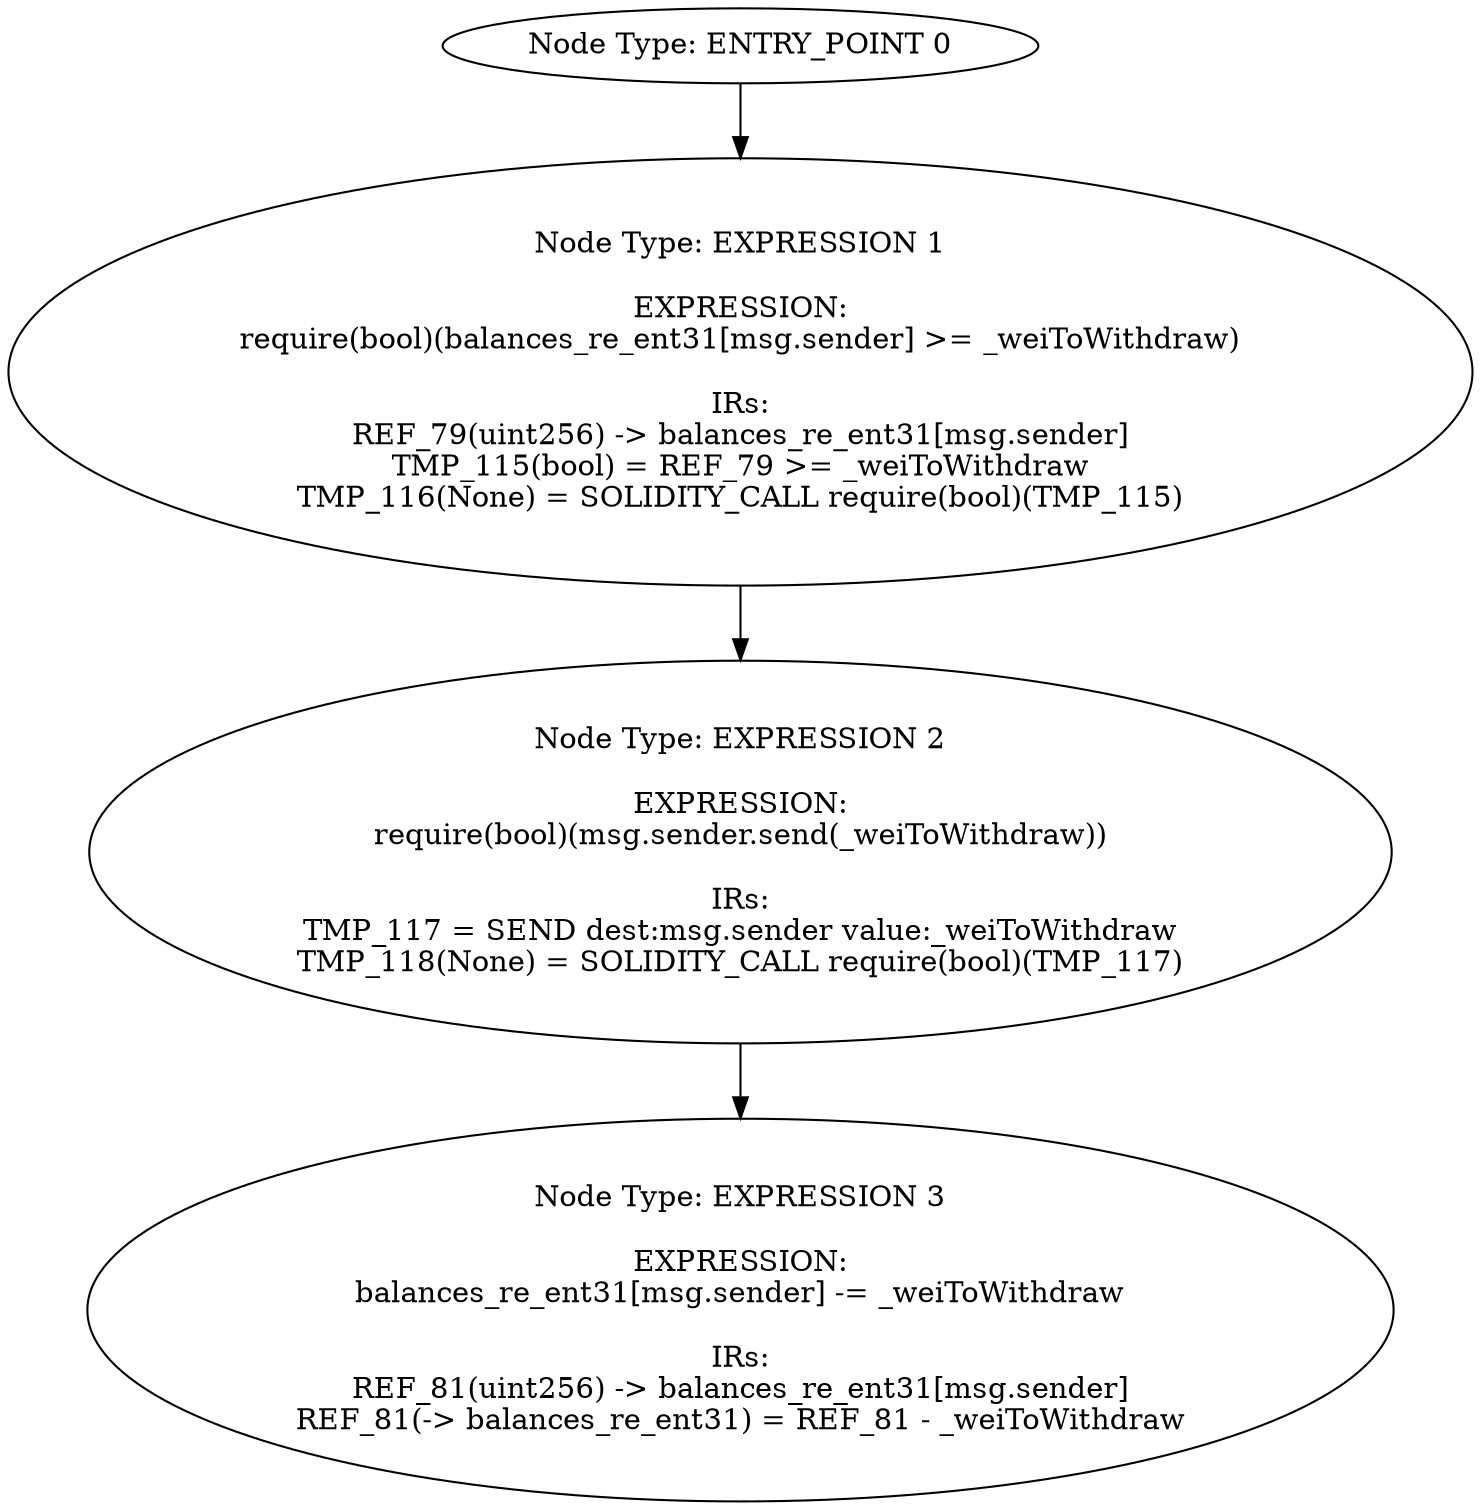 digraph{
0[label="Node Type: ENTRY_POINT 0
"];
0->1;
1[label="Node Type: EXPRESSION 1

EXPRESSION:
require(bool)(balances_re_ent31[msg.sender] >= _weiToWithdraw)

IRs:
REF_79(uint256) -> balances_re_ent31[msg.sender]
TMP_115(bool) = REF_79 >= _weiToWithdraw
TMP_116(None) = SOLIDITY_CALL require(bool)(TMP_115)"];
1->2;
2[label="Node Type: EXPRESSION 2

EXPRESSION:
require(bool)(msg.sender.send(_weiToWithdraw))

IRs:
TMP_117 = SEND dest:msg.sender value:_weiToWithdraw
TMP_118(None) = SOLIDITY_CALL require(bool)(TMP_117)"];
2->3;
3[label="Node Type: EXPRESSION 3

EXPRESSION:
balances_re_ent31[msg.sender] -= _weiToWithdraw

IRs:
REF_81(uint256) -> balances_re_ent31[msg.sender]
REF_81(-> balances_re_ent31) = REF_81 - _weiToWithdraw"];
}
